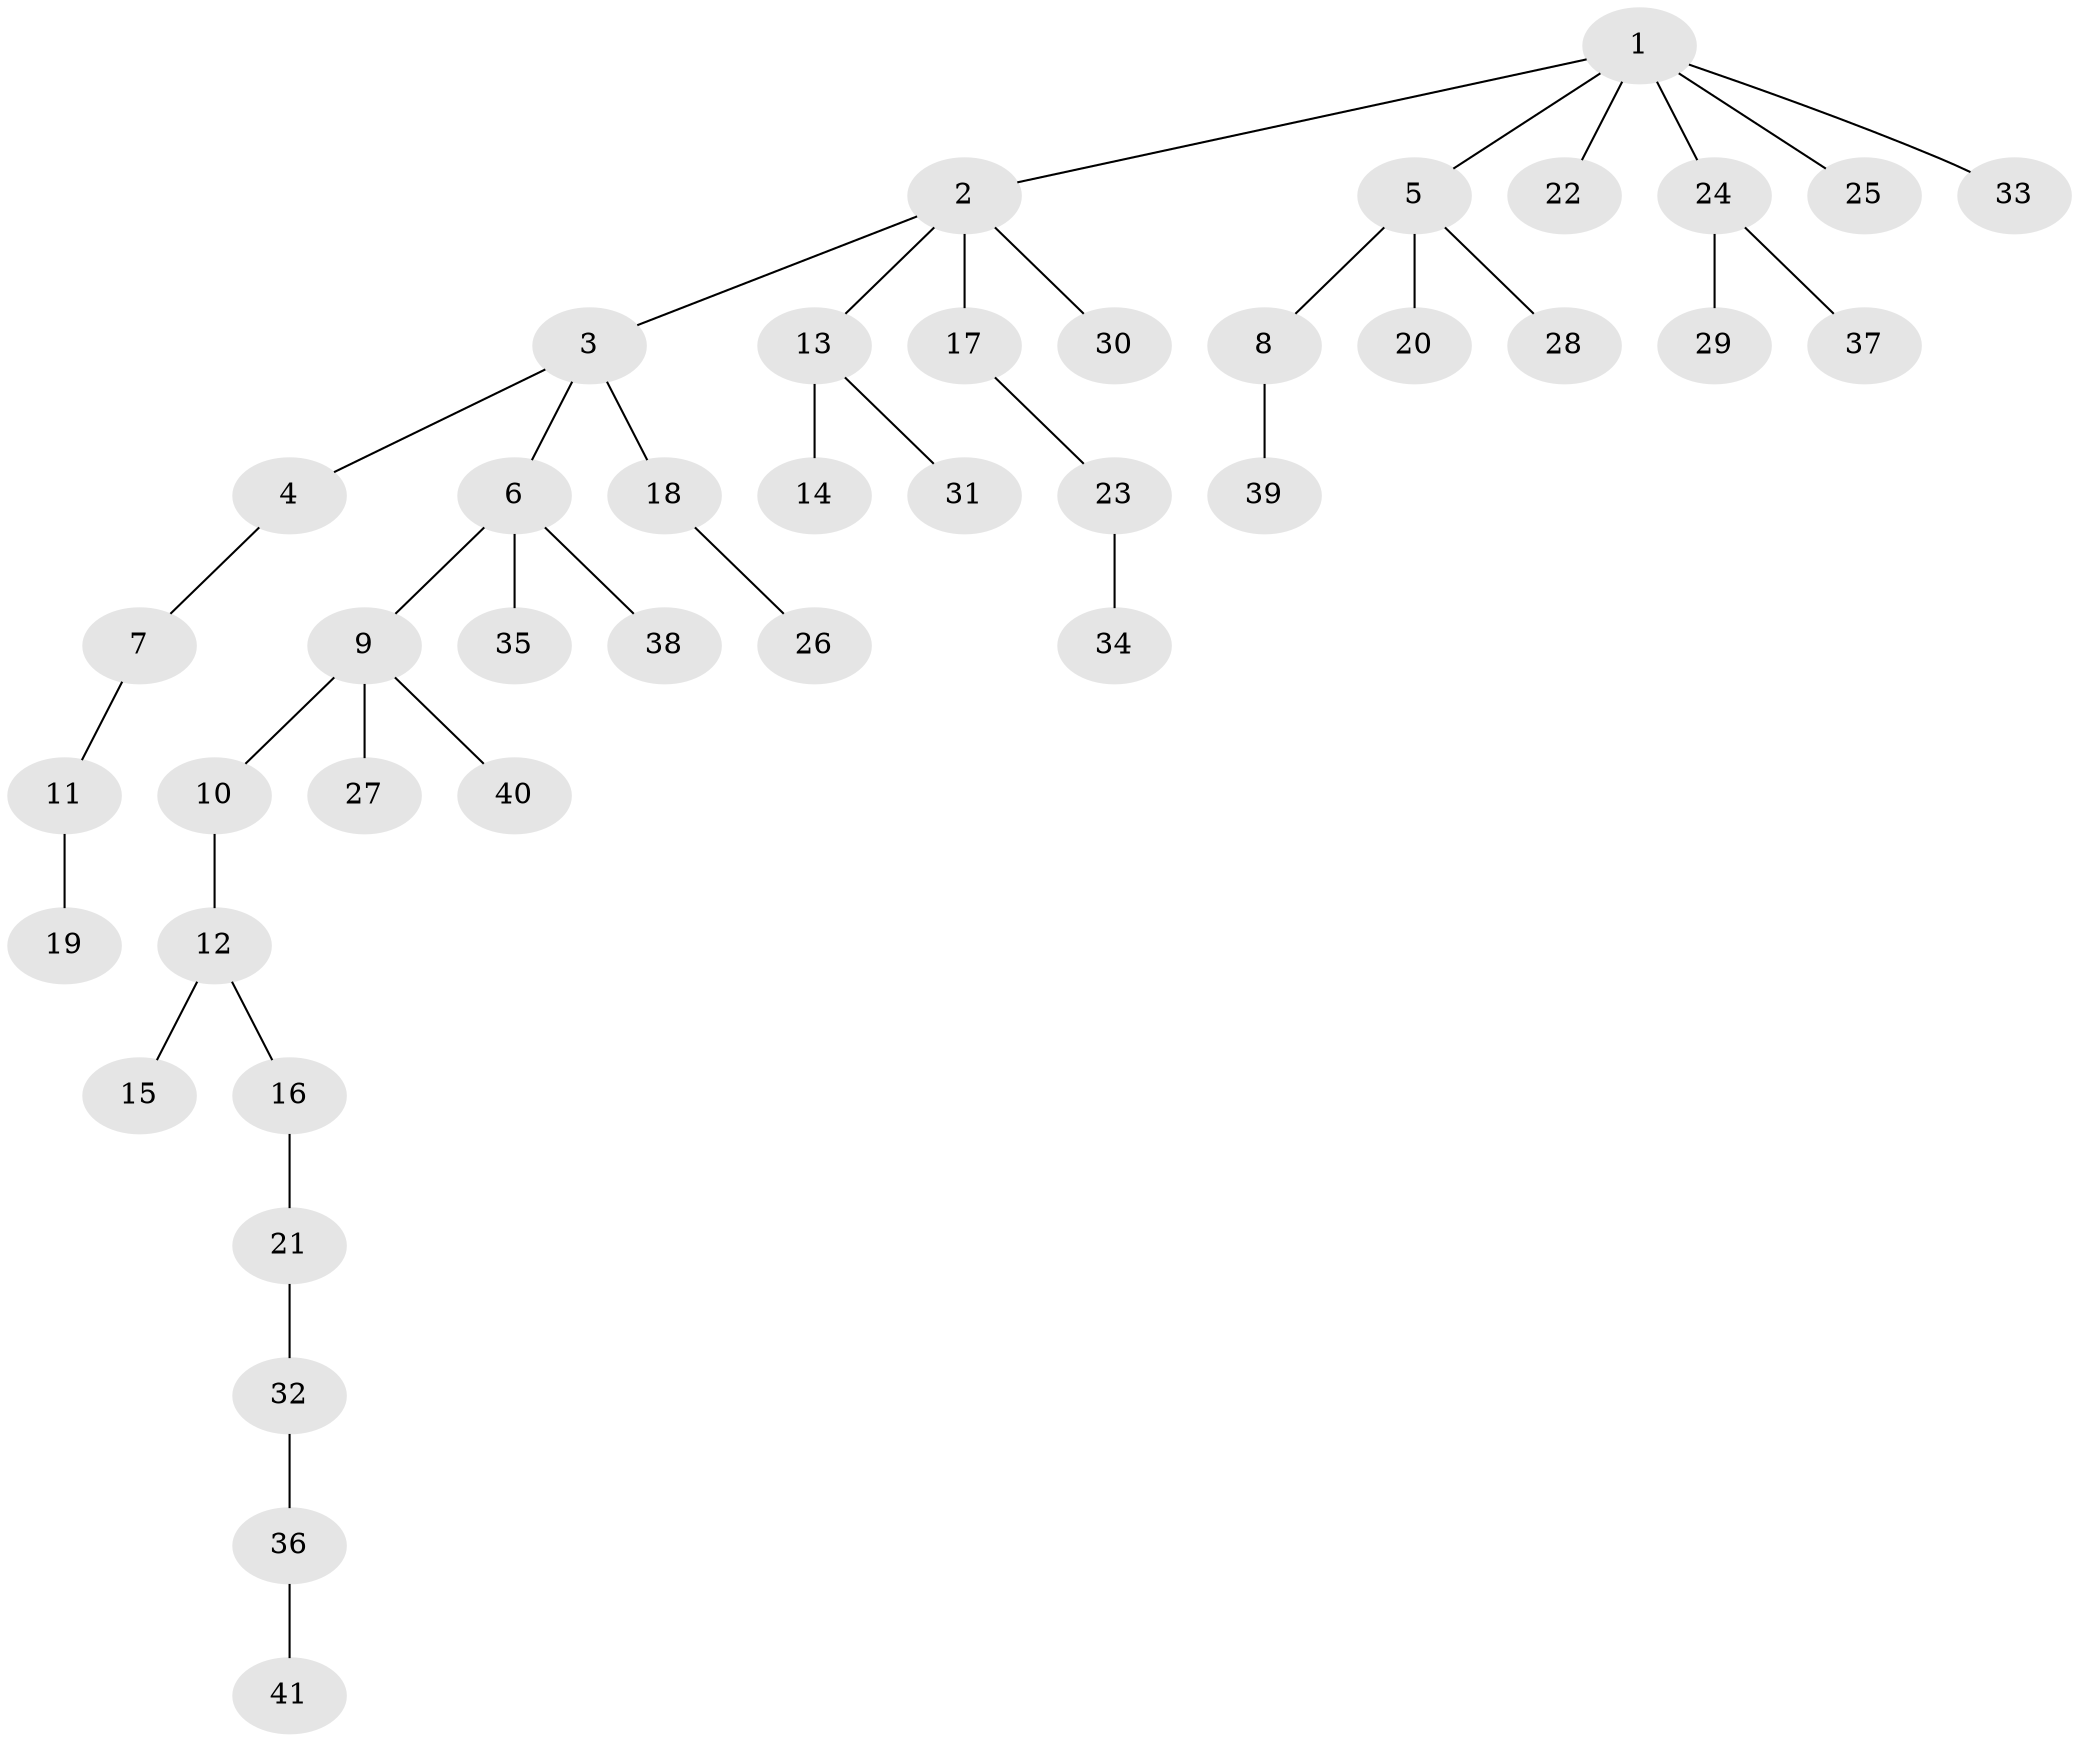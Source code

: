 // original degree distribution, {7: 0.013333333333333334, 6: 0.02666666666666667, 5: 0.06666666666666667, 2: 0.24, 3: 0.10666666666666667, 4: 0.013333333333333334, 1: 0.5333333333333333}
// Generated by graph-tools (version 1.1) at 2025/36/03/09/25 02:36:36]
// undirected, 41 vertices, 40 edges
graph export_dot {
graph [start="1"]
  node [color=gray90,style=filled];
  1;
  2;
  3;
  4;
  5;
  6;
  7;
  8;
  9;
  10;
  11;
  12;
  13;
  14;
  15;
  16;
  17;
  18;
  19;
  20;
  21;
  22;
  23;
  24;
  25;
  26;
  27;
  28;
  29;
  30;
  31;
  32;
  33;
  34;
  35;
  36;
  37;
  38;
  39;
  40;
  41;
  1 -- 2 [weight=1.0];
  1 -- 5 [weight=1.0];
  1 -- 22 [weight=1.0];
  1 -- 24 [weight=1.0];
  1 -- 25 [weight=1.0];
  1 -- 33 [weight=1.0];
  2 -- 3 [weight=1.0];
  2 -- 13 [weight=1.0];
  2 -- 17 [weight=1.0];
  2 -- 30 [weight=1.0];
  3 -- 4 [weight=1.0];
  3 -- 6 [weight=1.0];
  3 -- 18 [weight=1.0];
  4 -- 7 [weight=1.0];
  5 -- 8 [weight=1.0];
  5 -- 20 [weight=1.0];
  5 -- 28 [weight=1.0];
  6 -- 9 [weight=1.0];
  6 -- 35 [weight=1.0];
  6 -- 38 [weight=1.0];
  7 -- 11 [weight=1.0];
  8 -- 39 [weight=1.0];
  9 -- 10 [weight=1.0];
  9 -- 27 [weight=1.0];
  9 -- 40 [weight=2.0];
  10 -- 12 [weight=1.0];
  11 -- 19 [weight=1.0];
  12 -- 15 [weight=1.0];
  12 -- 16 [weight=1.0];
  13 -- 14 [weight=2.0];
  13 -- 31 [weight=1.0];
  16 -- 21 [weight=1.0];
  17 -- 23 [weight=1.0];
  18 -- 26 [weight=1.0];
  21 -- 32 [weight=1.0];
  23 -- 34 [weight=1.0];
  24 -- 29 [weight=1.0];
  24 -- 37 [weight=2.0];
  32 -- 36 [weight=1.0];
  36 -- 41 [weight=1.0];
}
